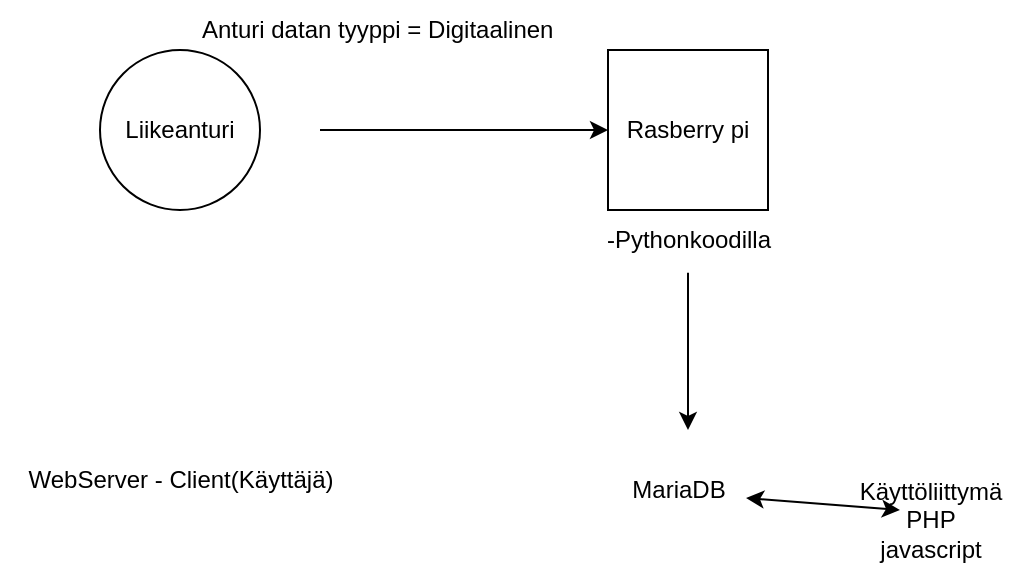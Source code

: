 <mxfile version="20.3.0" type="github"><diagram id="pgk8kaQqnfI05cRpfvjx" name="Sivu-1"><mxGraphModel dx="782" dy="468" grid="1" gridSize="10" guides="1" tooltips="1" connect="1" arrows="1" fold="1" page="1" pageScale="1" pageWidth="827" pageHeight="1169" math="0" shadow="0"><root><mxCell id="0"/><mxCell id="1" parent="0"/><mxCell id="P9AUPLrVdqZUNTlDOWA3-1" value="Liikeanturi" style="ellipse;whiteSpace=wrap;html=1;aspect=fixed;" vertex="1" parent="1"><mxGeometry x="80" y="130" width="80" height="80" as="geometry"/></mxCell><mxCell id="P9AUPLrVdqZUNTlDOWA3-2" value="" style="endArrow=classic;html=1;rounded=0;" edge="1" parent="1" target="P9AUPLrVdqZUNTlDOWA3-3"><mxGeometry width="50" height="50" relative="1" as="geometry"><mxPoint x="190" y="170" as="sourcePoint"/><mxPoint x="320" y="170" as="targetPoint"/></mxGeometry></mxCell><mxCell id="P9AUPLrVdqZUNTlDOWA3-3" value="Rasberry pi" style="whiteSpace=wrap;html=1;aspect=fixed;" vertex="1" parent="1"><mxGeometry x="334" y="130" width="80" height="80" as="geometry"/></mxCell><mxCell id="P9AUPLrVdqZUNTlDOWA3-4" value="Anturi datan tyyppi = Digitaalinen&amp;nbsp;" style="text;html=1;align=center;verticalAlign=middle;resizable=0;points=[];autosize=1;strokeColor=none;fillColor=none;" vertex="1" parent="1"><mxGeometry x="120" y="105" width="200" height="30" as="geometry"/></mxCell><mxCell id="P9AUPLrVdqZUNTlDOWA3-5" value="-Pythonkoodilla" style="text;html=1;align=center;verticalAlign=middle;resizable=0;points=[];autosize=1;strokeColor=none;fillColor=none;" vertex="1" parent="1"><mxGeometry x="319" y="210" width="110" height="30" as="geometry"/></mxCell><mxCell id="P9AUPLrVdqZUNTlDOWA3-6" value="" style="endArrow=classic;html=1;rounded=0;exitX=0.5;exitY=1.044;exitDx=0;exitDy=0;exitPerimeter=0;" edge="1" parent="1" source="P9AUPLrVdqZUNTlDOWA3-5"><mxGeometry width="50" height="50" relative="1" as="geometry"><mxPoint x="380" y="300" as="sourcePoint"/><mxPoint x="374" y="320" as="targetPoint"/></mxGeometry></mxCell><mxCell id="P9AUPLrVdqZUNTlDOWA3-7" value="MariaDB" style="text;html=1;align=center;verticalAlign=middle;resizable=0;points=[];autosize=1;strokeColor=none;fillColor=none;" vertex="1" parent="1"><mxGeometry x="334" y="335" width="70" height="30" as="geometry"/></mxCell><mxCell id="P9AUPLrVdqZUNTlDOWA3-8" value="Käyttöliittymä &lt;br&gt;PHP&lt;br&gt;javascript" style="text;html=1;align=center;verticalAlign=middle;resizable=0;points=[];autosize=1;strokeColor=none;fillColor=none;" vertex="1" parent="1"><mxGeometry x="450" y="335" width="90" height="60" as="geometry"/></mxCell><mxCell id="P9AUPLrVdqZUNTlDOWA3-9" value="" style="endArrow=classic;startArrow=classic;html=1;rounded=0;exitX=0.986;exitY=0.633;exitDx=0;exitDy=0;exitPerimeter=0;entryX=0.333;entryY=0.417;entryDx=0;entryDy=0;entryPerimeter=0;" edge="1" parent="1" source="P9AUPLrVdqZUNTlDOWA3-7" target="P9AUPLrVdqZUNTlDOWA3-8"><mxGeometry width="50" height="50" relative="1" as="geometry"><mxPoint x="380" y="290" as="sourcePoint"/><mxPoint x="430" y="240" as="targetPoint"/></mxGeometry></mxCell><mxCell id="P9AUPLrVdqZUNTlDOWA3-10" value="WebServer - Client(Käyttäjä)" style="text;html=1;align=center;verticalAlign=middle;resizable=0;points=[];autosize=1;strokeColor=none;fillColor=none;" vertex="1" parent="1"><mxGeometry x="30" y="330" width="180" height="30" as="geometry"/></mxCell></root></mxGraphModel></diagram></mxfile>